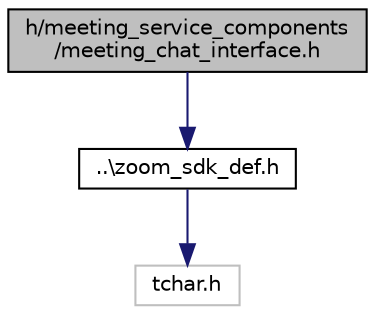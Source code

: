 digraph "h/meeting_service_components/meeting_chat_interface.h"
{
  edge [fontname="Helvetica",fontsize="10",labelfontname="Helvetica",labelfontsize="10"];
  node [fontname="Helvetica",fontsize="10",shape=record];
  Node0 [label="h/meeting_service_components\l/meeting_chat_interface.h",height=0.2,width=0.4,color="black", fillcolor="grey75", style="filled", fontcolor="black"];
  Node0 -> Node1 [color="midnightblue",fontsize="10",style="solid",fontname="Helvetica"];
  Node1 [label="..\\zoom_sdk_def.h",height=0.2,width=0.4,color="black", fillcolor="white", style="filled",URL="$zoom__sdk__def_8h.html",tooltip="Zoom Windows SDK Common Defines File. "];
  Node1 -> Node2 [color="midnightblue",fontsize="10",style="solid",fontname="Helvetica"];
  Node2 [label="tchar.h",height=0.2,width=0.4,color="grey75", fillcolor="white", style="filled"];
}
